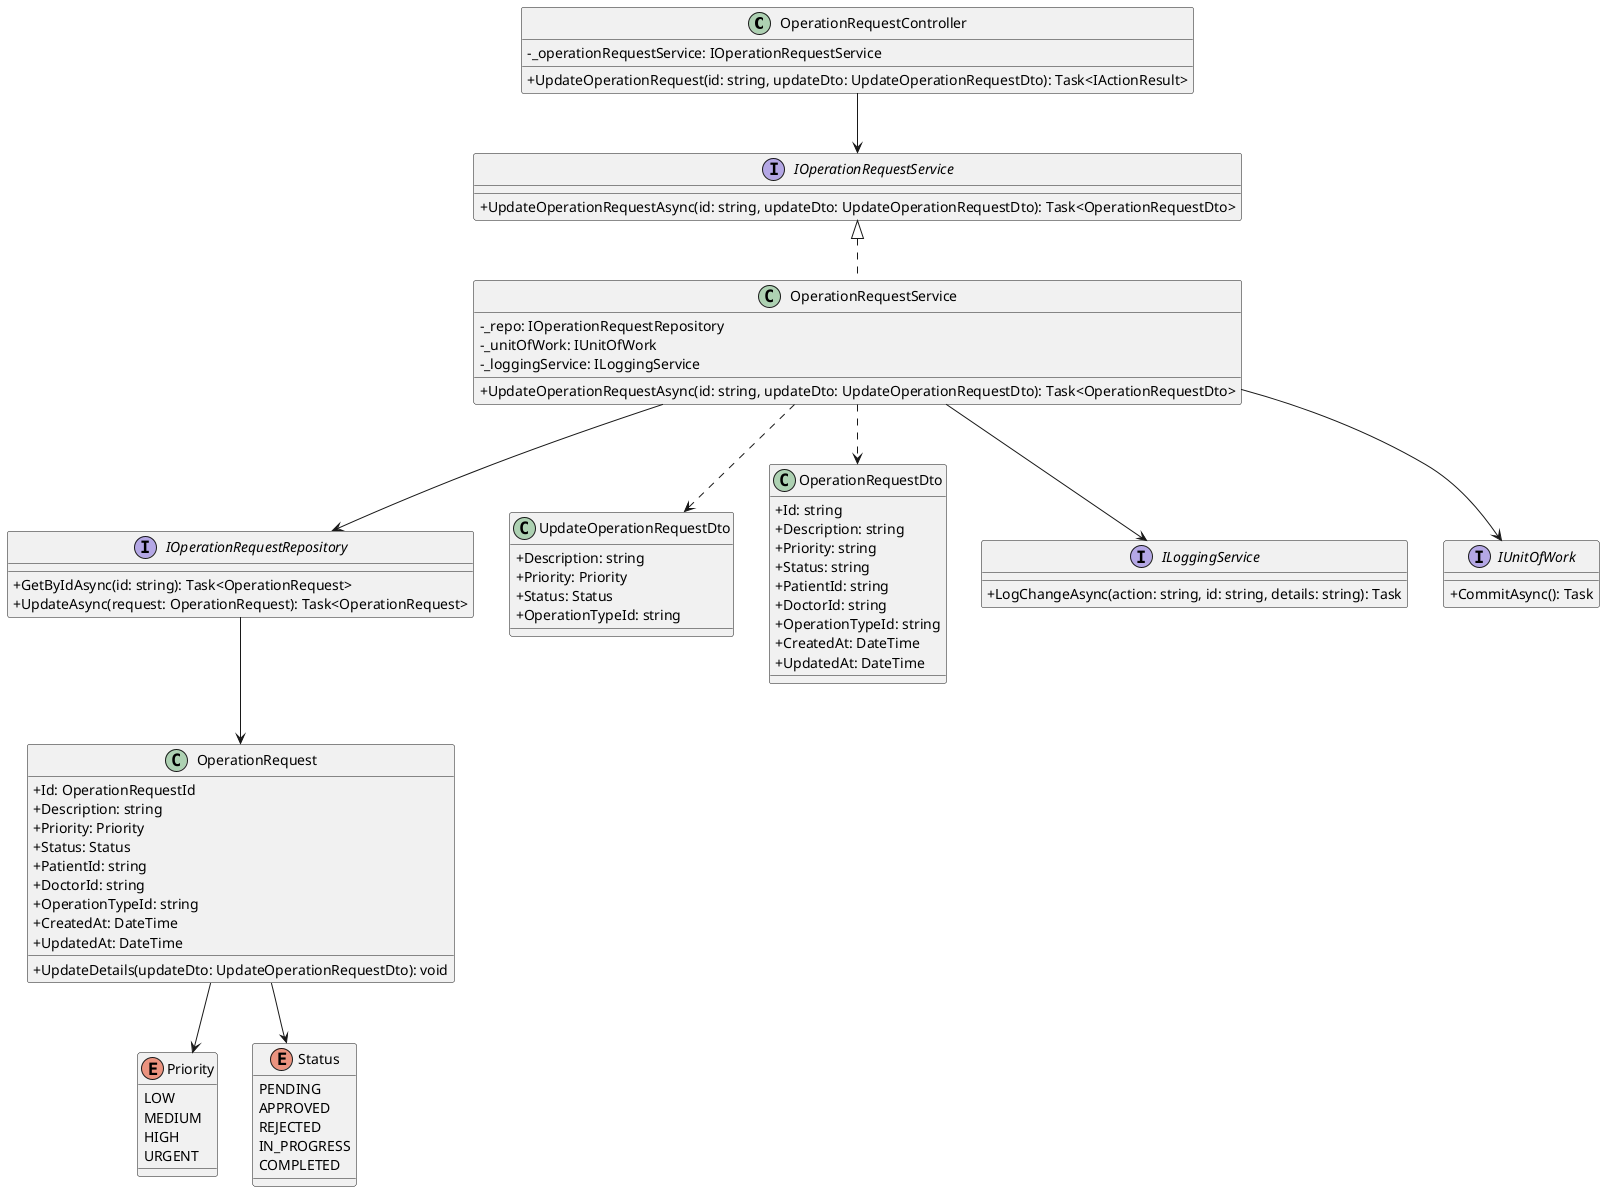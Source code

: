 @startuml class diagram US 5.1.17

skinparam classAttributeIconSize 0

class OperationRequestController {
    - _operationRequestService: IOperationRequestService
    + UpdateOperationRequest(id: string, updateDto: UpdateOperationRequestDto): Task<IActionResult>
}

interface IOperationRequestService {
    + UpdateOperationRequestAsync(id: string, updateDto: UpdateOperationRequestDto): Task<OperationRequestDto>
}

class OperationRequestService {
    - _repo: IOperationRequestRepository
    - _unitOfWork: IUnitOfWork
    - _loggingService: ILoggingService
    + UpdateOperationRequestAsync(id: string, updateDto: UpdateOperationRequestDto): Task<OperationRequestDto>
}

interface IOperationRequestRepository {
    + GetByIdAsync(id: string): Task<OperationRequest>
    + UpdateAsync(request: OperationRequest): Task<OperationRequest>
}

class OperationRequest {
    + Id: OperationRequestId
    + Description: string
    + Priority: Priority
    + Status: Status
    + PatientId: string
    + DoctorId: string
    + OperationTypeId: string
    + CreatedAt: DateTime
    + UpdatedAt: DateTime
    + UpdateDetails(updateDto: UpdateOperationRequestDto): void
}

class UpdateOperationRequestDto {
    + Description: string
    + Priority: Priority
    + Status: Status
    + OperationTypeId: string
}

class OperationRequestDto {
    + Id: string
    + Description: string
    + Priority: string
    + Status: string
    + PatientId: string
    + DoctorId: string
    + OperationTypeId: string
    + CreatedAt: DateTime
    + UpdatedAt: DateTime
}

enum Priority {
    LOW
    MEDIUM
    HIGH
    URGENT
}

enum Status {
    PENDING
    APPROVED
    REJECTED
    IN_PROGRESS
    COMPLETED
}

interface ILoggingService {
    + LogChangeAsync(action: string, id: string, details: string): Task
}

interface IUnitOfWork {
    + CommitAsync(): Task
}

OperationRequestController --> IOperationRequestService
IOperationRequestService <|.. OperationRequestService
OperationRequestService --> IOperationRequestRepository
OperationRequestService --> IUnitOfWork
OperationRequestService --> ILoggingService
IOperationRequestRepository --> OperationRequest
OperationRequestService ..> OperationRequestDto
OperationRequestService ..> UpdateOperationRequestDto
OperationRequest --> Priority
OperationRequest --> Status

@enduml
